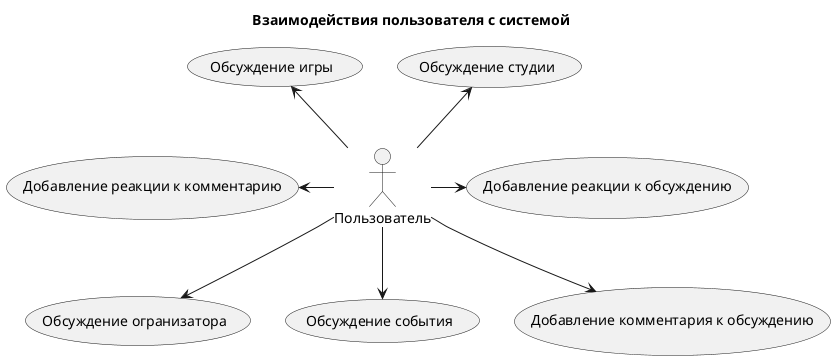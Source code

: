 @startuml

title "Взаимодействия пользователя с системой"

:Пользователь: as user

usecase "Обсуждение студии" as studio_topic
usecase "Обсуждение игры" as game_topic
usecase "Обсуждение огранизатора" as organizer_topic
usecase "Обсуждение события" as event_topic
usecase "Добавление комментария к обсуждению" as comment_topic
usecase "Добавление реакции к обсуждению" as react_topic
usecase "Добавление реакции к комментарию" as react_comment

user -up-> studio_topic
user -up-> game_topic
user -right-> react_topic
user -down-> organizer_topic
user -down-> comment_topic
user -down-> event_topic
user -left-> react_comment

@enduml